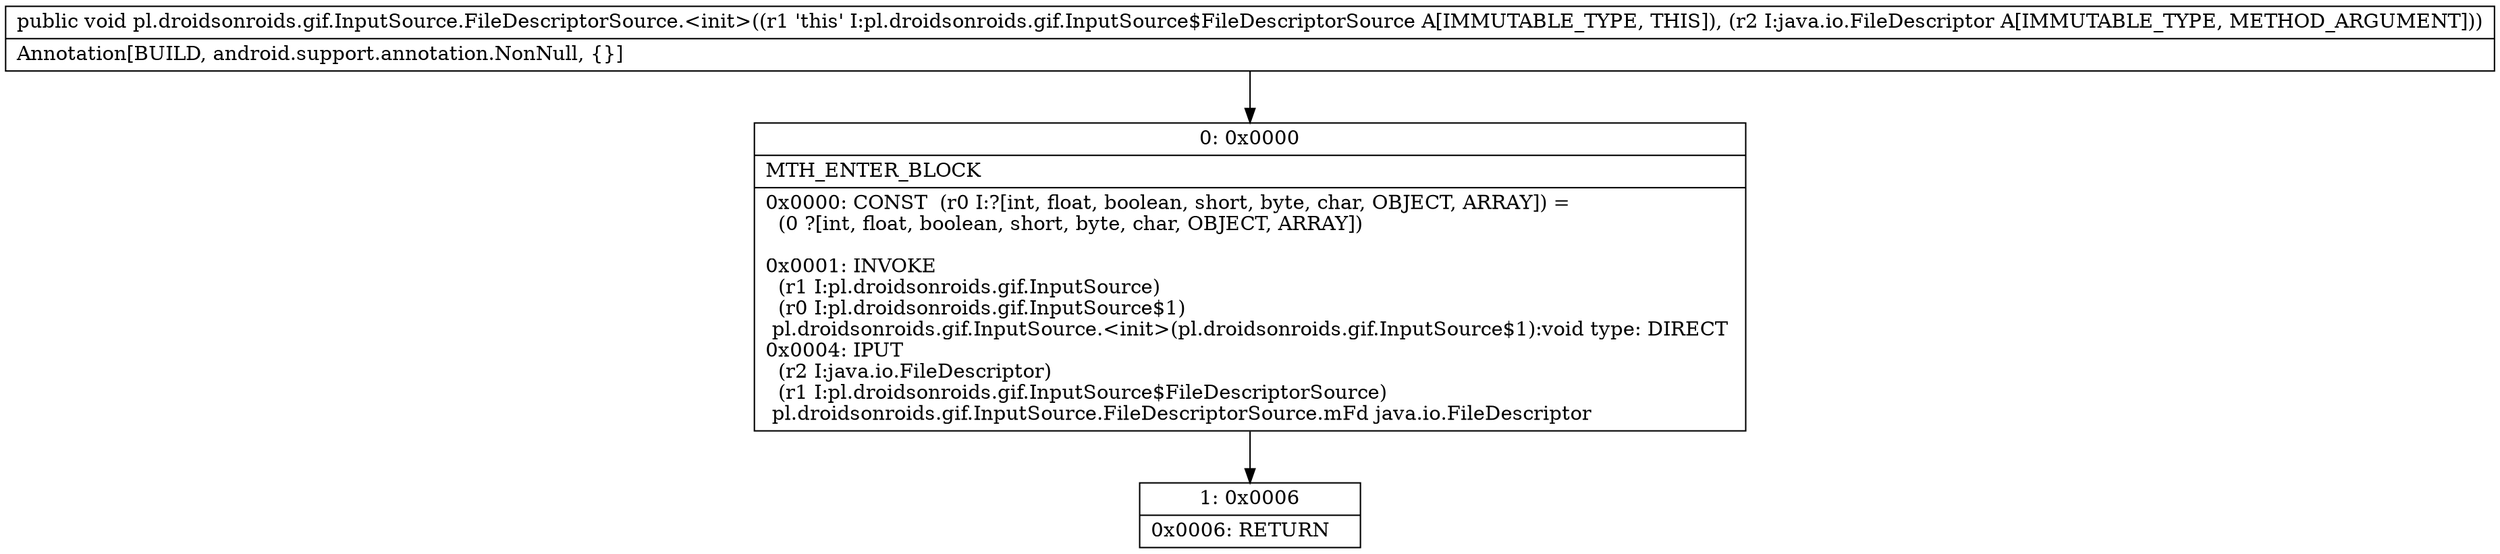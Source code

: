 digraph "CFG forpl.droidsonroids.gif.InputSource.FileDescriptorSource.\<init\>(Ljava\/io\/FileDescriptor;)V" {
Node_0 [shape=record,label="{0\:\ 0x0000|MTH_ENTER_BLOCK\l|0x0000: CONST  (r0 I:?[int, float, boolean, short, byte, char, OBJECT, ARRAY]) = \l  (0 ?[int, float, boolean, short, byte, char, OBJECT, ARRAY])\l \l0x0001: INVOKE  \l  (r1 I:pl.droidsonroids.gif.InputSource)\l  (r0 I:pl.droidsonroids.gif.InputSource$1)\l pl.droidsonroids.gif.InputSource.\<init\>(pl.droidsonroids.gif.InputSource$1):void type: DIRECT \l0x0004: IPUT  \l  (r2 I:java.io.FileDescriptor)\l  (r1 I:pl.droidsonroids.gif.InputSource$FileDescriptorSource)\l pl.droidsonroids.gif.InputSource.FileDescriptorSource.mFd java.io.FileDescriptor \l}"];
Node_1 [shape=record,label="{1\:\ 0x0006|0x0006: RETURN   \l}"];
MethodNode[shape=record,label="{public void pl.droidsonroids.gif.InputSource.FileDescriptorSource.\<init\>((r1 'this' I:pl.droidsonroids.gif.InputSource$FileDescriptorSource A[IMMUTABLE_TYPE, THIS]), (r2 I:java.io.FileDescriptor A[IMMUTABLE_TYPE, METHOD_ARGUMENT]))  | Annotation[BUILD, android.support.annotation.NonNull, \{\}]\l}"];
MethodNode -> Node_0;
Node_0 -> Node_1;
}

